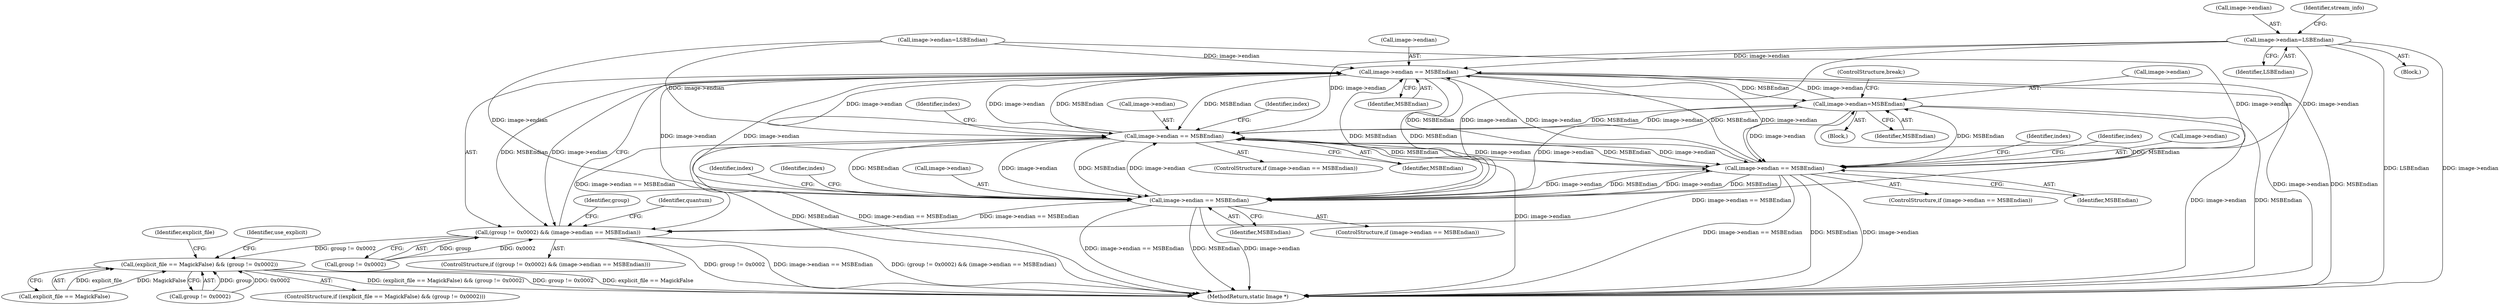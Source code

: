 digraph "0_ImageMagick_5511ef530576ed18fd636baa3bb4eda3d667665d@pointer" {
"1000262" [label="(Call,image->endian=LSBEndian)"];
"1000484" [label="(Call,image->endian == MSBEndian)"];
"1000480" [label="(Call,(group != 0x0002) && (image->endian == MSBEndian))"];
"1000575" [label="(Call,(explicit_file == MagickFalse) && (group != 0x0002))"];
"1001298" [label="(Call,image->endian=MSBEndian)"];
"1001748" [label="(Call,image->endian == MSBEndian)"];
"1001849" [label="(Call,image->endian == MSBEndian)"];
"1001950" [label="(Call,image->endian == MSBEndian)"];
"1000583" [label="(Identifier,explicit_file)"];
"1001303" [label="(ControlStructure,break;)"];
"1001956" [label="(Identifier,index)"];
"1000575" [label="(Call,(explicit_file == MagickFalse) && (group != 0x0002))"];
"1000266" [label="(Identifier,LSBEndian)"];
"1000263" [label="(Call,image->endian)"];
"1000479" [label="(ControlStructure,if ((group != 0x0002) && (image->endian == MSBEndian)))"];
"1000491" [label="(Identifier,group)"];
"1000517" [label="(Identifier,quantum)"];
"1001747" [label="(ControlStructure,if (image->endian == MSBEndian))"];
"1000576" [label="(Call,explicit_file == MagickFalse)"];
"1001954" [label="(Identifier,MSBEndian)"];
"1000268" [label="(Identifier,stream_info)"];
"1001748" [label="(Call,image->endian == MSBEndian)"];
"1000484" [label="(Call,image->endian == MSBEndian)"];
"1001970" [label="(Identifier,index)"];
"1000488" [label="(Identifier,MSBEndian)"];
"1000262" [label="(Call,image->endian=LSBEndian)"];
"1001290" [label="(Call,image->endian=LSBEndian)"];
"1004677" [label="(MethodReturn,static Image *)"];
"1001869" [label="(Identifier,index)"];
"1001749" [label="(Call,image->endian)"];
"1000144" [label="(Block,)"];
"1001297" [label="(Block,)"];
"1000574" [label="(ControlStructure,if ((explicit_file == MagickFalse) && (group != 0x0002)))"];
"1001951" [label="(Call,image->endian)"];
"1001855" [label="(Identifier,index)"];
"1001949" [label="(ControlStructure,if (image->endian == MSBEndian))"];
"1000579" [label="(Call,group != 0x0002)"];
"1001299" [label="(Call,image->endian)"];
"1001848" [label="(ControlStructure,if (image->endian == MSBEndian))"];
"1001950" [label="(Call,image->endian == MSBEndian)"];
"1001768" [label="(Identifier,index)"];
"1001752" [label="(Identifier,MSBEndian)"];
"1001298" [label="(Call,image->endian=MSBEndian)"];
"1000481" [label="(Call,group != 0x0002)"];
"1001754" [label="(Identifier,index)"];
"1000485" [label="(Call,image->endian)"];
"1000480" [label="(Call,(group != 0x0002) && (image->endian == MSBEndian))"];
"1000605" [label="(Identifier,use_explicit)"];
"1001849" [label="(Call,image->endian == MSBEndian)"];
"1001853" [label="(Identifier,MSBEndian)"];
"1001850" [label="(Call,image->endian)"];
"1001302" [label="(Identifier,MSBEndian)"];
"1000262" -> "1000144"  [label="AST: "];
"1000262" -> "1000266"  [label="CFG: "];
"1000263" -> "1000262"  [label="AST: "];
"1000266" -> "1000262"  [label="AST: "];
"1000268" -> "1000262"  [label="CFG: "];
"1000262" -> "1004677"  [label="DDG: image->endian"];
"1000262" -> "1004677"  [label="DDG: LSBEndian"];
"1000262" -> "1000484"  [label="DDG: image->endian"];
"1000262" -> "1001748"  [label="DDG: image->endian"];
"1000262" -> "1001849"  [label="DDG: image->endian"];
"1000262" -> "1001950"  [label="DDG: image->endian"];
"1000484" -> "1000480"  [label="AST: "];
"1000484" -> "1000488"  [label="CFG: "];
"1000485" -> "1000484"  [label="AST: "];
"1000488" -> "1000484"  [label="AST: "];
"1000480" -> "1000484"  [label="CFG: "];
"1000484" -> "1004677"  [label="DDG: MSBEndian"];
"1000484" -> "1004677"  [label="DDG: image->endian"];
"1000484" -> "1000480"  [label="DDG: image->endian"];
"1000484" -> "1000480"  [label="DDG: MSBEndian"];
"1001849" -> "1000484"  [label="DDG: image->endian"];
"1001849" -> "1000484"  [label="DDG: MSBEndian"];
"1001298" -> "1000484"  [label="DDG: image->endian"];
"1001748" -> "1000484"  [label="DDG: image->endian"];
"1001748" -> "1000484"  [label="DDG: MSBEndian"];
"1001290" -> "1000484"  [label="DDG: image->endian"];
"1001950" -> "1000484"  [label="DDG: image->endian"];
"1001950" -> "1000484"  [label="DDG: MSBEndian"];
"1000484" -> "1001298"  [label="DDG: MSBEndian"];
"1000484" -> "1001748"  [label="DDG: image->endian"];
"1000484" -> "1001748"  [label="DDG: MSBEndian"];
"1000484" -> "1001849"  [label="DDG: image->endian"];
"1000484" -> "1001849"  [label="DDG: MSBEndian"];
"1000484" -> "1001950"  [label="DDG: image->endian"];
"1000484" -> "1001950"  [label="DDG: MSBEndian"];
"1000480" -> "1000479"  [label="AST: "];
"1000480" -> "1000481"  [label="CFG: "];
"1000481" -> "1000480"  [label="AST: "];
"1000491" -> "1000480"  [label="CFG: "];
"1000517" -> "1000480"  [label="CFG: "];
"1000480" -> "1004677"  [label="DDG: (group != 0x0002) && (image->endian == MSBEndian)"];
"1000480" -> "1004677"  [label="DDG: group != 0x0002"];
"1000480" -> "1004677"  [label="DDG: image->endian == MSBEndian"];
"1000481" -> "1000480"  [label="DDG: group"];
"1000481" -> "1000480"  [label="DDG: 0x0002"];
"1001950" -> "1000480"  [label="DDG: image->endian == MSBEndian"];
"1001748" -> "1000480"  [label="DDG: image->endian == MSBEndian"];
"1001849" -> "1000480"  [label="DDG: image->endian == MSBEndian"];
"1000480" -> "1000575"  [label="DDG: group != 0x0002"];
"1000575" -> "1000574"  [label="AST: "];
"1000575" -> "1000576"  [label="CFG: "];
"1000575" -> "1000579"  [label="CFG: "];
"1000576" -> "1000575"  [label="AST: "];
"1000579" -> "1000575"  [label="AST: "];
"1000583" -> "1000575"  [label="CFG: "];
"1000605" -> "1000575"  [label="CFG: "];
"1000575" -> "1004677"  [label="DDG: (explicit_file == MagickFalse) && (group != 0x0002)"];
"1000575" -> "1004677"  [label="DDG: group != 0x0002"];
"1000575" -> "1004677"  [label="DDG: explicit_file == MagickFalse"];
"1000576" -> "1000575"  [label="DDG: explicit_file"];
"1000576" -> "1000575"  [label="DDG: MagickFalse"];
"1000579" -> "1000575"  [label="DDG: group"];
"1000579" -> "1000575"  [label="DDG: 0x0002"];
"1001298" -> "1001297"  [label="AST: "];
"1001298" -> "1001302"  [label="CFG: "];
"1001299" -> "1001298"  [label="AST: "];
"1001302" -> "1001298"  [label="AST: "];
"1001303" -> "1001298"  [label="CFG: "];
"1001298" -> "1004677"  [label="DDG: image->endian"];
"1001298" -> "1004677"  [label="DDG: MSBEndian"];
"1001950" -> "1001298"  [label="DDG: MSBEndian"];
"1001748" -> "1001298"  [label="DDG: MSBEndian"];
"1001849" -> "1001298"  [label="DDG: MSBEndian"];
"1001298" -> "1001748"  [label="DDG: image->endian"];
"1001298" -> "1001849"  [label="DDG: image->endian"];
"1001298" -> "1001950"  [label="DDG: image->endian"];
"1001748" -> "1001747"  [label="AST: "];
"1001748" -> "1001752"  [label="CFG: "];
"1001749" -> "1001748"  [label="AST: "];
"1001752" -> "1001748"  [label="AST: "];
"1001754" -> "1001748"  [label="CFG: "];
"1001768" -> "1001748"  [label="CFG: "];
"1001748" -> "1004677"  [label="DDG: image->endian == MSBEndian"];
"1001748" -> "1004677"  [label="DDG: MSBEndian"];
"1001748" -> "1004677"  [label="DDG: image->endian"];
"1001849" -> "1001748"  [label="DDG: image->endian"];
"1001849" -> "1001748"  [label="DDG: MSBEndian"];
"1001290" -> "1001748"  [label="DDG: image->endian"];
"1001950" -> "1001748"  [label="DDG: image->endian"];
"1001950" -> "1001748"  [label="DDG: MSBEndian"];
"1001748" -> "1001849"  [label="DDG: image->endian"];
"1001748" -> "1001849"  [label="DDG: MSBEndian"];
"1001748" -> "1001950"  [label="DDG: image->endian"];
"1001748" -> "1001950"  [label="DDG: MSBEndian"];
"1001849" -> "1001848"  [label="AST: "];
"1001849" -> "1001853"  [label="CFG: "];
"1001850" -> "1001849"  [label="AST: "];
"1001853" -> "1001849"  [label="AST: "];
"1001855" -> "1001849"  [label="CFG: "];
"1001869" -> "1001849"  [label="CFG: "];
"1001849" -> "1004677"  [label="DDG: image->endian"];
"1001849" -> "1004677"  [label="DDG: image->endian == MSBEndian"];
"1001849" -> "1004677"  [label="DDG: MSBEndian"];
"1001290" -> "1001849"  [label="DDG: image->endian"];
"1001950" -> "1001849"  [label="DDG: image->endian"];
"1001950" -> "1001849"  [label="DDG: MSBEndian"];
"1001849" -> "1001950"  [label="DDG: image->endian"];
"1001849" -> "1001950"  [label="DDG: MSBEndian"];
"1001950" -> "1001949"  [label="AST: "];
"1001950" -> "1001954"  [label="CFG: "];
"1001951" -> "1001950"  [label="AST: "];
"1001954" -> "1001950"  [label="AST: "];
"1001956" -> "1001950"  [label="CFG: "];
"1001970" -> "1001950"  [label="CFG: "];
"1001950" -> "1004677"  [label="DDG: image->endian == MSBEndian"];
"1001950" -> "1004677"  [label="DDG: MSBEndian"];
"1001950" -> "1004677"  [label="DDG: image->endian"];
"1001290" -> "1001950"  [label="DDG: image->endian"];
}
